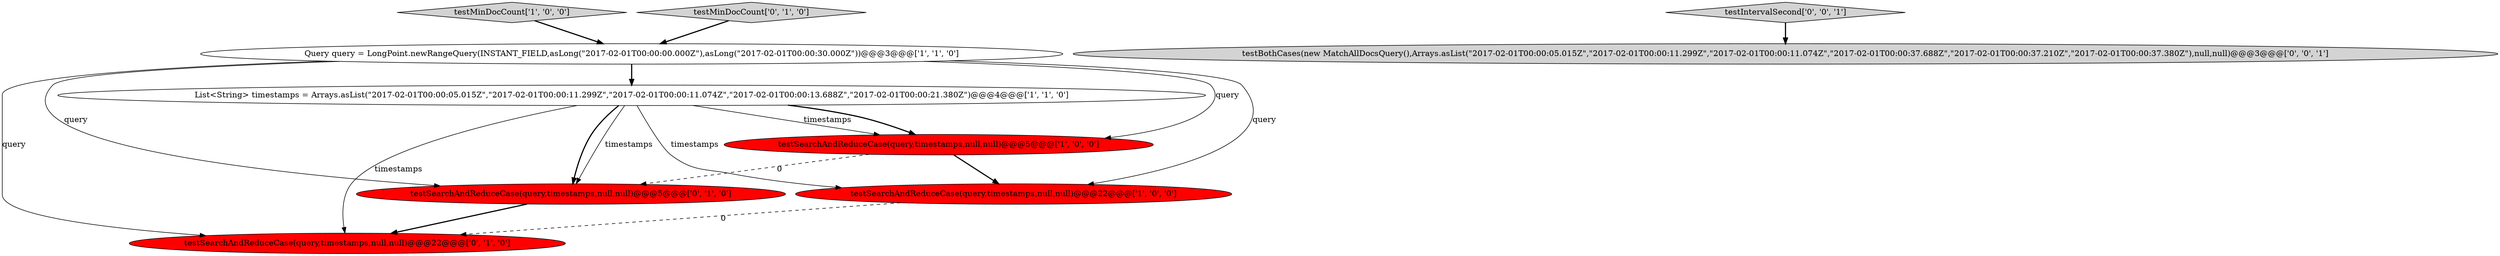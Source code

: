 digraph {
4 [style = filled, label = "testMinDocCount['1', '0', '0']", fillcolor = lightgray, shape = diamond image = "AAA0AAABBB1BBB"];
9 [style = filled, label = "testBothCases(new MatchAllDocsQuery(),Arrays.asList(\"2017-02-01T00:00:05.015Z\",\"2017-02-01T00:00:11.299Z\",\"2017-02-01T00:00:11.074Z\",\"2017-02-01T00:00:37.688Z\",\"2017-02-01T00:00:37.210Z\",\"2017-02-01T00:00:37.380Z\"),null,null)@@@3@@@['0', '0', '1']", fillcolor = lightgray, shape = ellipse image = "AAA0AAABBB3BBB"];
0 [style = filled, label = "Query query = LongPoint.newRangeQuery(INSTANT_FIELD,asLong(\"2017-02-01T00:00:00.000Z\"),asLong(\"2017-02-01T00:00:30.000Z\"))@@@3@@@['1', '1', '0']", fillcolor = white, shape = ellipse image = "AAA0AAABBB1BBB"];
7 [style = filled, label = "testSearchAndReduceCase(query,timestamps,null,null)@@@22@@@['0', '1', '0']", fillcolor = red, shape = ellipse image = "AAA1AAABBB2BBB"];
2 [style = filled, label = "testSearchAndReduceCase(query,timestamps,null,null)@@@5@@@['1', '0', '0']", fillcolor = red, shape = ellipse image = "AAA1AAABBB1BBB"];
8 [style = filled, label = "testIntervalSecond['0', '0', '1']", fillcolor = lightgray, shape = diamond image = "AAA0AAABBB3BBB"];
5 [style = filled, label = "testSearchAndReduceCase(query,timestamps,null,null)@@@5@@@['0', '1', '0']", fillcolor = red, shape = ellipse image = "AAA1AAABBB2BBB"];
3 [style = filled, label = "List<String> timestamps = Arrays.asList(\"2017-02-01T00:00:05.015Z\",\"2017-02-01T00:00:11.299Z\",\"2017-02-01T00:00:11.074Z\",\"2017-02-01T00:00:13.688Z\",\"2017-02-01T00:00:21.380Z\")@@@4@@@['1', '1', '0']", fillcolor = white, shape = ellipse image = "AAA0AAABBB1BBB"];
1 [style = filled, label = "testSearchAndReduceCase(query,timestamps,null,null)@@@22@@@['1', '0', '0']", fillcolor = red, shape = ellipse image = "AAA1AAABBB1BBB"];
6 [style = filled, label = "testMinDocCount['0', '1', '0']", fillcolor = lightgray, shape = diamond image = "AAA0AAABBB2BBB"];
0->2 [style = solid, label="query"];
0->3 [style = bold, label=""];
0->7 [style = solid, label="query"];
5->7 [style = bold, label=""];
3->5 [style = solid, label="timestamps"];
2->5 [style = dashed, label="0"];
3->5 [style = bold, label=""];
6->0 [style = bold, label=""];
3->2 [style = solid, label="timestamps"];
0->1 [style = solid, label="query"];
3->2 [style = bold, label=""];
0->5 [style = solid, label="query"];
1->7 [style = dashed, label="0"];
3->1 [style = solid, label="timestamps"];
3->7 [style = solid, label="timestamps"];
2->1 [style = bold, label=""];
4->0 [style = bold, label=""];
8->9 [style = bold, label=""];
}
